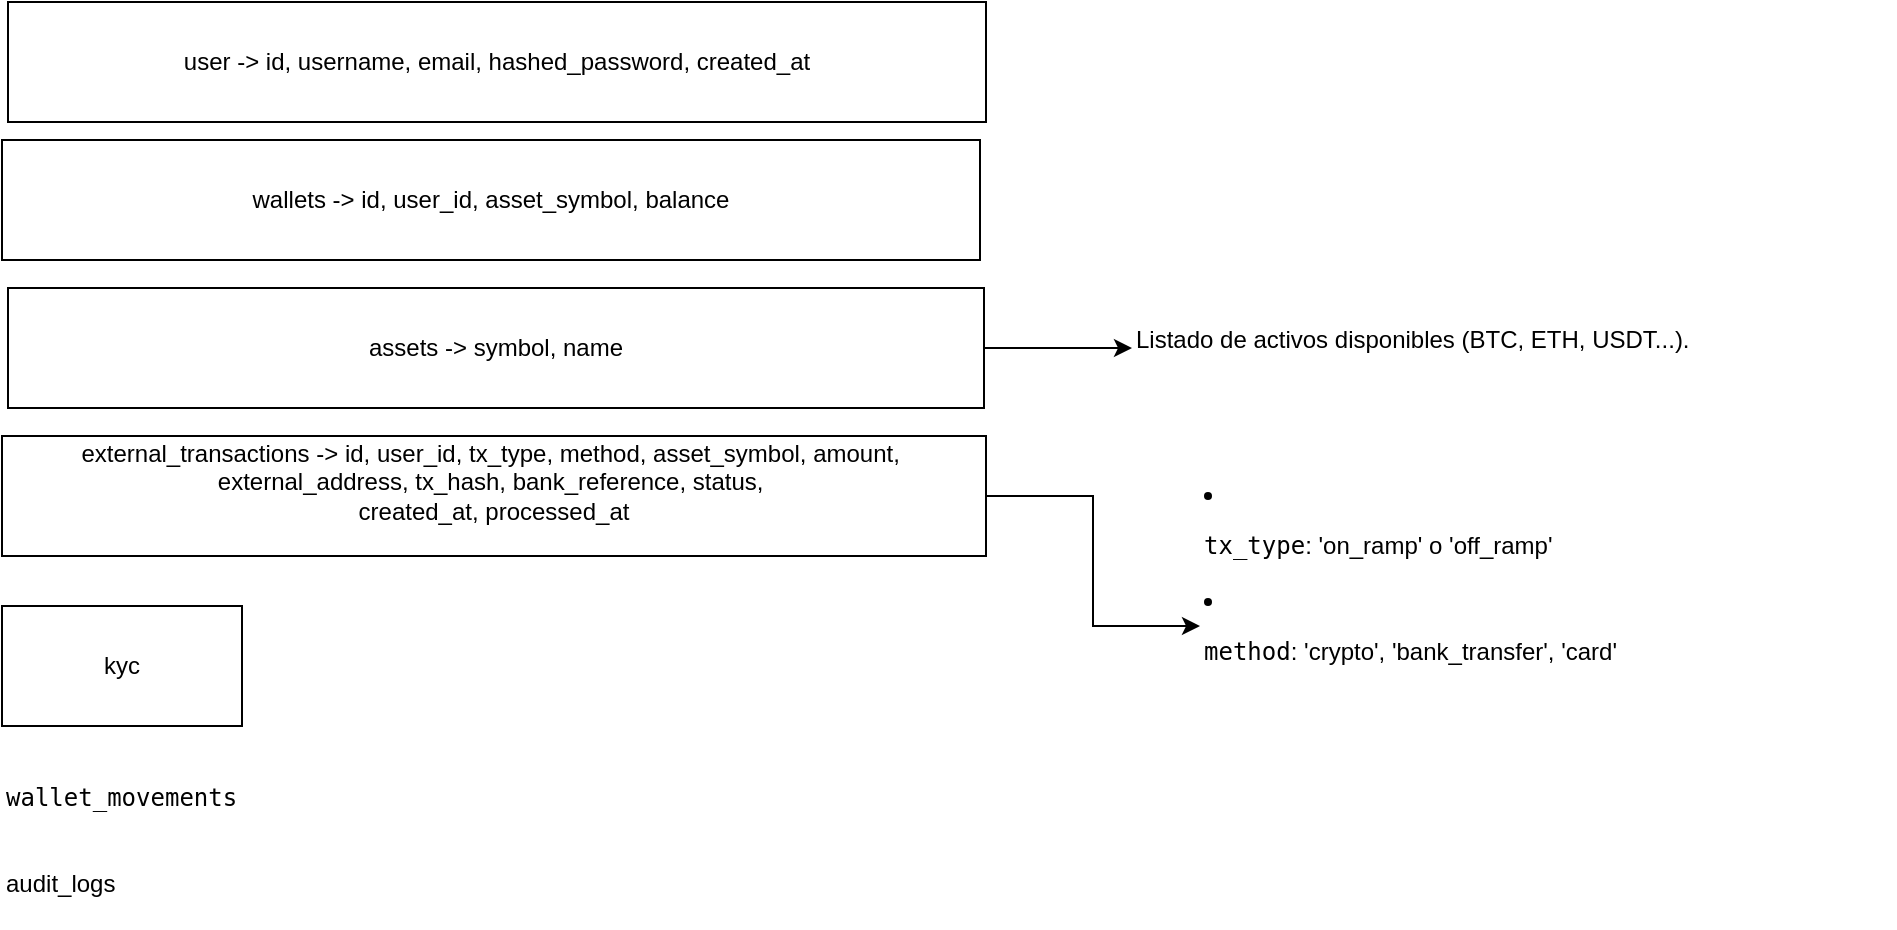 <mxfile version="24.6.4" type="device" pages="2">
  <diagram name="Requirement" id="yWySbUb0s3jJObHDZFrF">
    <mxGraphModel dx="1450" dy="1029" grid="0" gridSize="10" guides="1" tooltips="1" connect="1" arrows="1" fold="1" page="0" pageScale="1" pageWidth="850" pageHeight="1100" math="0" shadow="0">
      <root>
        <mxCell id="0" />
        <mxCell id="1" parent="0" />
        <mxCell id="L_gjNP1ykKeoBa9wgZY3-1" value="user -&amp;gt;&amp;nbsp;id, username, email, hashed_password, created_at" style="rounded=0;whiteSpace=wrap;html=1;" parent="1" vertex="1">
          <mxGeometry x="-167" y="-31" width="489" height="60" as="geometry" />
        </mxCell>
        <mxCell id="L_gjNP1ykKeoBa9wgZY3-2" value="wallets -&amp;gt;&amp;nbsp;&lt;span style=&quot;background-color: initial;&quot;&gt;id, user_id, asset_symbol, balance&lt;/span&gt;" style="rounded=0;whiteSpace=wrap;html=1;" parent="1" vertex="1">
          <mxGeometry x="-170" y="38" width="489" height="60" as="geometry" />
        </mxCell>
        <mxCell id="L_gjNP1ykKeoBa9wgZY3-9" style="edgeStyle=orthogonalEdgeStyle;rounded=0;orthogonalLoop=1;jettySize=auto;html=1;entryX=0;entryY=0.5;entryDx=0;entryDy=0;" parent="1" source="L_gjNP1ykKeoBa9wgZY3-3" target="L_gjNP1ykKeoBa9wgZY3-8" edge="1">
          <mxGeometry relative="1" as="geometry" />
        </mxCell>
        <mxCell id="L_gjNP1ykKeoBa9wgZY3-3" value="assets -&amp;gt;&amp;nbsp;&lt;span style=&quot;background-color: initial;&quot;&gt;symbol, name&lt;/span&gt;" style="rounded=0;whiteSpace=wrap;html=1;" parent="1" vertex="1">
          <mxGeometry x="-167" y="112" width="488" height="60" as="geometry" />
        </mxCell>
        <mxCell id="L_gjNP1ykKeoBa9wgZY3-7" style="edgeStyle=orthogonalEdgeStyle;rounded=0;orthogonalLoop=1;jettySize=auto;html=1;" parent="1" source="L_gjNP1ykKeoBa9wgZY3-5" target="L_gjNP1ykKeoBa9wgZY3-6" edge="1">
          <mxGeometry relative="1" as="geometry" />
        </mxCell>
        <mxCell id="L_gjNP1ykKeoBa9wgZY3-5" value="external_transactions -&amp;gt;&amp;nbsp;&lt;span style=&quot;background-color: initial;&quot;&gt;id, user_id, tx_type, method, asset_symbol, amount,&amp;nbsp;&lt;/span&gt;&lt;div&gt;external_address, tx_hash, bank_reference, status,&amp;nbsp;&lt;/div&gt;&lt;div&gt;created_at, processed_at&lt;/div&gt;&lt;div&gt;&lt;br&gt;&lt;/div&gt;" style="rounded=0;whiteSpace=wrap;html=1;" parent="1" vertex="1">
          <mxGeometry x="-170" y="186" width="492" height="60" as="geometry" />
        </mxCell>
        <mxCell id="L_gjNP1ykKeoBa9wgZY3-6" value="&lt;li data-start=&quot;877&quot; data-end=&quot;912&quot;&gt;&lt;p data-start=&quot;879&quot; data-end=&quot;912&quot;&gt;&lt;code data-start=&quot;879&quot; data-end=&quot;888&quot;&gt;tx_type&lt;/code&gt;: &#39;on_ramp&#39; o &#39;off_ramp&#39;&lt;/p&gt;&lt;/li&gt;&lt;li data-start=&quot;913&quot; data-end=&quot;958&quot;&gt;&lt;p data-start=&quot;915&quot; data-end=&quot;958&quot;&gt;&lt;code data-start=&quot;915&quot; data-end=&quot;923&quot;&gt;method&lt;/code&gt;: &#39;crypto&#39;, &#39;bank_transfer&#39;, &#39;card&#39;&lt;/p&gt;&lt;/li&gt;" style="text;whiteSpace=wrap;html=1;" parent="1" vertex="1">
          <mxGeometry x="429" y="201" width="347.2" height="160" as="geometry" />
        </mxCell>
        <mxCell id="L_gjNP1ykKeoBa9wgZY3-8" value="Listado de activos disponibles (BTC, ETH, USDT...)." style="text;whiteSpace=wrap;html=1;" parent="1" vertex="1">
          <mxGeometry x="395.0" y="124" width="305" height="36" as="geometry" />
        </mxCell>
        <mxCell id="L_gjNP1ykKeoBa9wgZY3-10" value="kyc" style="rounded=0;whiteSpace=wrap;html=1;" parent="1" vertex="1">
          <mxGeometry x="-170" y="271" width="120" height="60" as="geometry" />
        </mxCell>
        <mxCell id="L_gjNP1ykKeoBa9wgZY3-11" value="&lt;code data-start=&quot;1921&quot; data-end=&quot;1939&quot;&gt;wallet_movements&lt;/code&gt;" style="text;whiteSpace=wrap;html=1;" parent="1" vertex="1">
          <mxGeometry x="-170.0" y="353" width="143" height="38" as="geometry" />
        </mxCell>
        <mxCell id="L_gjNP1ykKeoBa9wgZY3-12" value="audit_logs" style="text;whiteSpace=wrap;html=1;" parent="1" vertex="1">
          <mxGeometry x="-170.0" y="396" width="83" height="36" as="geometry" />
        </mxCell>
      </root>
    </mxGraphModel>
  </diagram>
  <diagram id="35rkPTzsEOKGCLc9hXsJ" name="ERD">
    <mxGraphModel dx="1050" dy="629" grid="1" gridSize="10" guides="1" tooltips="1" connect="1" arrows="1" fold="1" page="1" pageScale="1" pageWidth="850" pageHeight="1100" math="0" shadow="0">
      <root>
        <mxCell id="0" />
        <mxCell id="1" parent="0" />
        <mxCell id="7LZowAsrgU-3GNbjxOIg-14" value="users" style="shape=table;startSize=30;container=1;collapsible=1;childLayout=tableLayout;fixedRows=1;rowLines=0;fontStyle=1;align=center;resizeLast=1;html=1;" vertex="1" parent="1">
          <mxGeometry x="90" y="50" width="180" height="90" as="geometry" />
        </mxCell>
        <mxCell id="7LZowAsrgU-3GNbjxOIg-15" value="" style="shape=tableRow;horizontal=0;startSize=0;swimlaneHead=0;swimlaneBody=0;fillColor=none;collapsible=0;dropTarget=0;points=[[0,0.5],[1,0.5]];portConstraint=eastwest;top=0;left=0;right=0;bottom=1;" vertex="1" parent="7LZowAsrgU-3GNbjxOIg-14">
          <mxGeometry y="30" width="180" height="30" as="geometry" />
        </mxCell>
        <mxCell id="7LZowAsrgU-3GNbjxOIg-16" value="PK" style="shape=partialRectangle;connectable=0;fillColor=none;top=0;left=0;bottom=0;right=0;fontStyle=1;overflow=hidden;whiteSpace=wrap;html=1;" vertex="1" parent="7LZowAsrgU-3GNbjxOIg-15">
          <mxGeometry width="30" height="30" as="geometry">
            <mxRectangle width="30" height="30" as="alternateBounds" />
          </mxGeometry>
        </mxCell>
        <mxCell id="7LZowAsrgU-3GNbjxOIg-17" value="Id" style="shape=partialRectangle;connectable=0;fillColor=none;top=0;left=0;bottom=0;right=0;align=left;spacingLeft=6;fontStyle=5;overflow=hidden;whiteSpace=wrap;html=1;" vertex="1" parent="7LZowAsrgU-3GNbjxOIg-15">
          <mxGeometry x="30" width="150" height="30" as="geometry">
            <mxRectangle width="150" height="30" as="alternateBounds" />
          </mxGeometry>
        </mxCell>
        <mxCell id="7LZowAsrgU-3GNbjxOIg-18" value="" style="shape=tableRow;horizontal=0;startSize=0;swimlaneHead=0;swimlaneBody=0;fillColor=none;collapsible=0;dropTarget=0;points=[[0,0.5],[1,0.5]];portConstraint=eastwest;top=0;left=0;right=0;bottom=0;" vertex="1" parent="7LZowAsrgU-3GNbjxOIg-14">
          <mxGeometry y="60" width="180" height="30" as="geometry" />
        </mxCell>
        <mxCell id="7LZowAsrgU-3GNbjxOIg-19" value="" style="shape=partialRectangle;connectable=0;fillColor=none;top=0;left=0;bottom=0;right=0;editable=1;overflow=hidden;whiteSpace=wrap;html=1;" vertex="1" parent="7LZowAsrgU-3GNbjxOIg-18">
          <mxGeometry width="30" height="30" as="geometry">
            <mxRectangle width="30" height="30" as="alternateBounds" />
          </mxGeometry>
        </mxCell>
        <mxCell id="7LZowAsrgU-3GNbjxOIg-20" value="username" style="shape=partialRectangle;connectable=0;fillColor=none;top=0;left=0;bottom=0;right=0;align=left;spacingLeft=6;overflow=hidden;whiteSpace=wrap;html=1;" vertex="1" parent="7LZowAsrgU-3GNbjxOIg-18">
          <mxGeometry x="30" width="150" height="30" as="geometry">
            <mxRectangle width="150" height="30" as="alternateBounds" />
          </mxGeometry>
        </mxCell>
      </root>
    </mxGraphModel>
  </diagram>
</mxfile>
